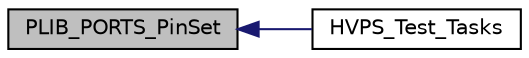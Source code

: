digraph "PLIB_PORTS_PinSet"
{
  edge [fontname="Helvetica",fontsize="10",labelfontname="Helvetica",labelfontsize="10"];
  node [fontname="Helvetica",fontsize="10",shape=record];
  rankdir="LR";
  Node1170 [label="PLIB_PORTS_PinSet",height=0.2,width=0.4,color="black", fillcolor="grey75", style="filled", fontcolor="black"];
  Node1170 -> Node1171 [dir="back",color="midnightblue",fontsize="10",style="solid",fontname="Helvetica"];
  Node1171 [label="HVPS_Test_Tasks",height=0.2,width=0.4,color="black", fillcolor="white", style="filled",URL="$inszt__hvps__test_8c.html#aac73f1185c0bf4ac7c58ed7617339f88"];
}
